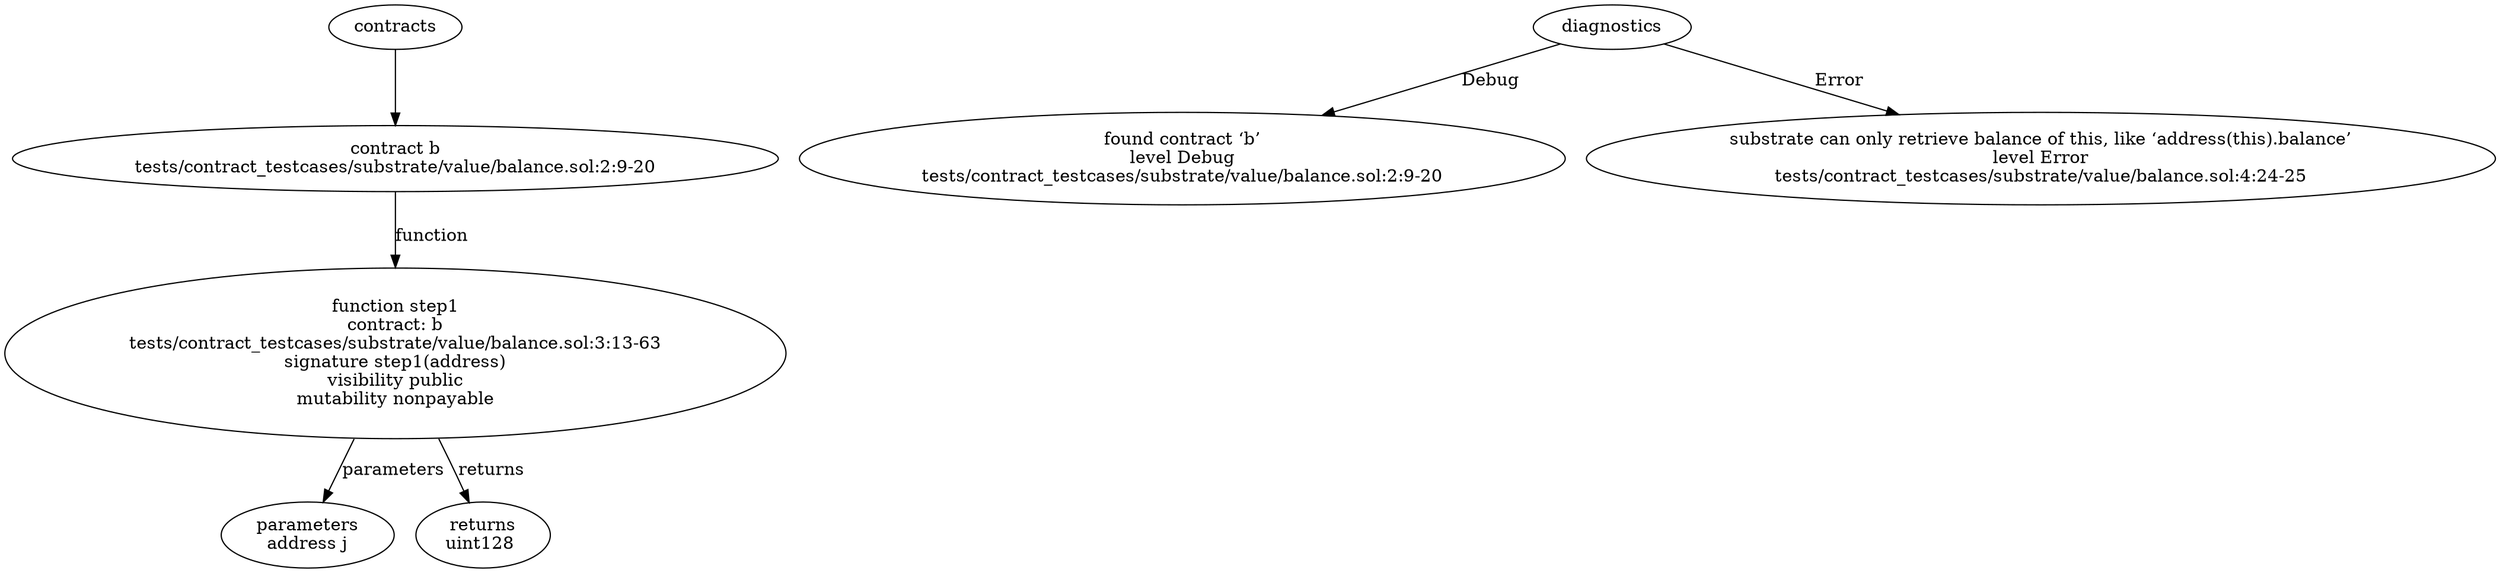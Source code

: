 strict digraph "tests/contract_testcases/substrate/value/balance.sol" {
	contract [label="contract b\ntests/contract_testcases/substrate/value/balance.sol:2:9-20"]
	step1 [label="function step1\ncontract: b\ntests/contract_testcases/substrate/value/balance.sol:3:13-63\nsignature step1(address)\nvisibility public\nmutability nonpayable"]
	parameters [label="parameters\naddress j"]
	returns [label="returns\nuint128 "]
	diagnostic [label="found contract ‘b’\nlevel Debug\ntests/contract_testcases/substrate/value/balance.sol:2:9-20"]
	diagnostic_7 [label="substrate can only retrieve balance of this, like ‘address(this).balance’\nlevel Error\ntests/contract_testcases/substrate/value/balance.sol:4:24-25"]
	contracts -> contract
	contract -> step1 [label="function"]
	step1 -> parameters [label="parameters"]
	step1 -> returns [label="returns"]
	diagnostics -> diagnostic [label="Debug"]
	diagnostics -> diagnostic_7 [label="Error"]
}

